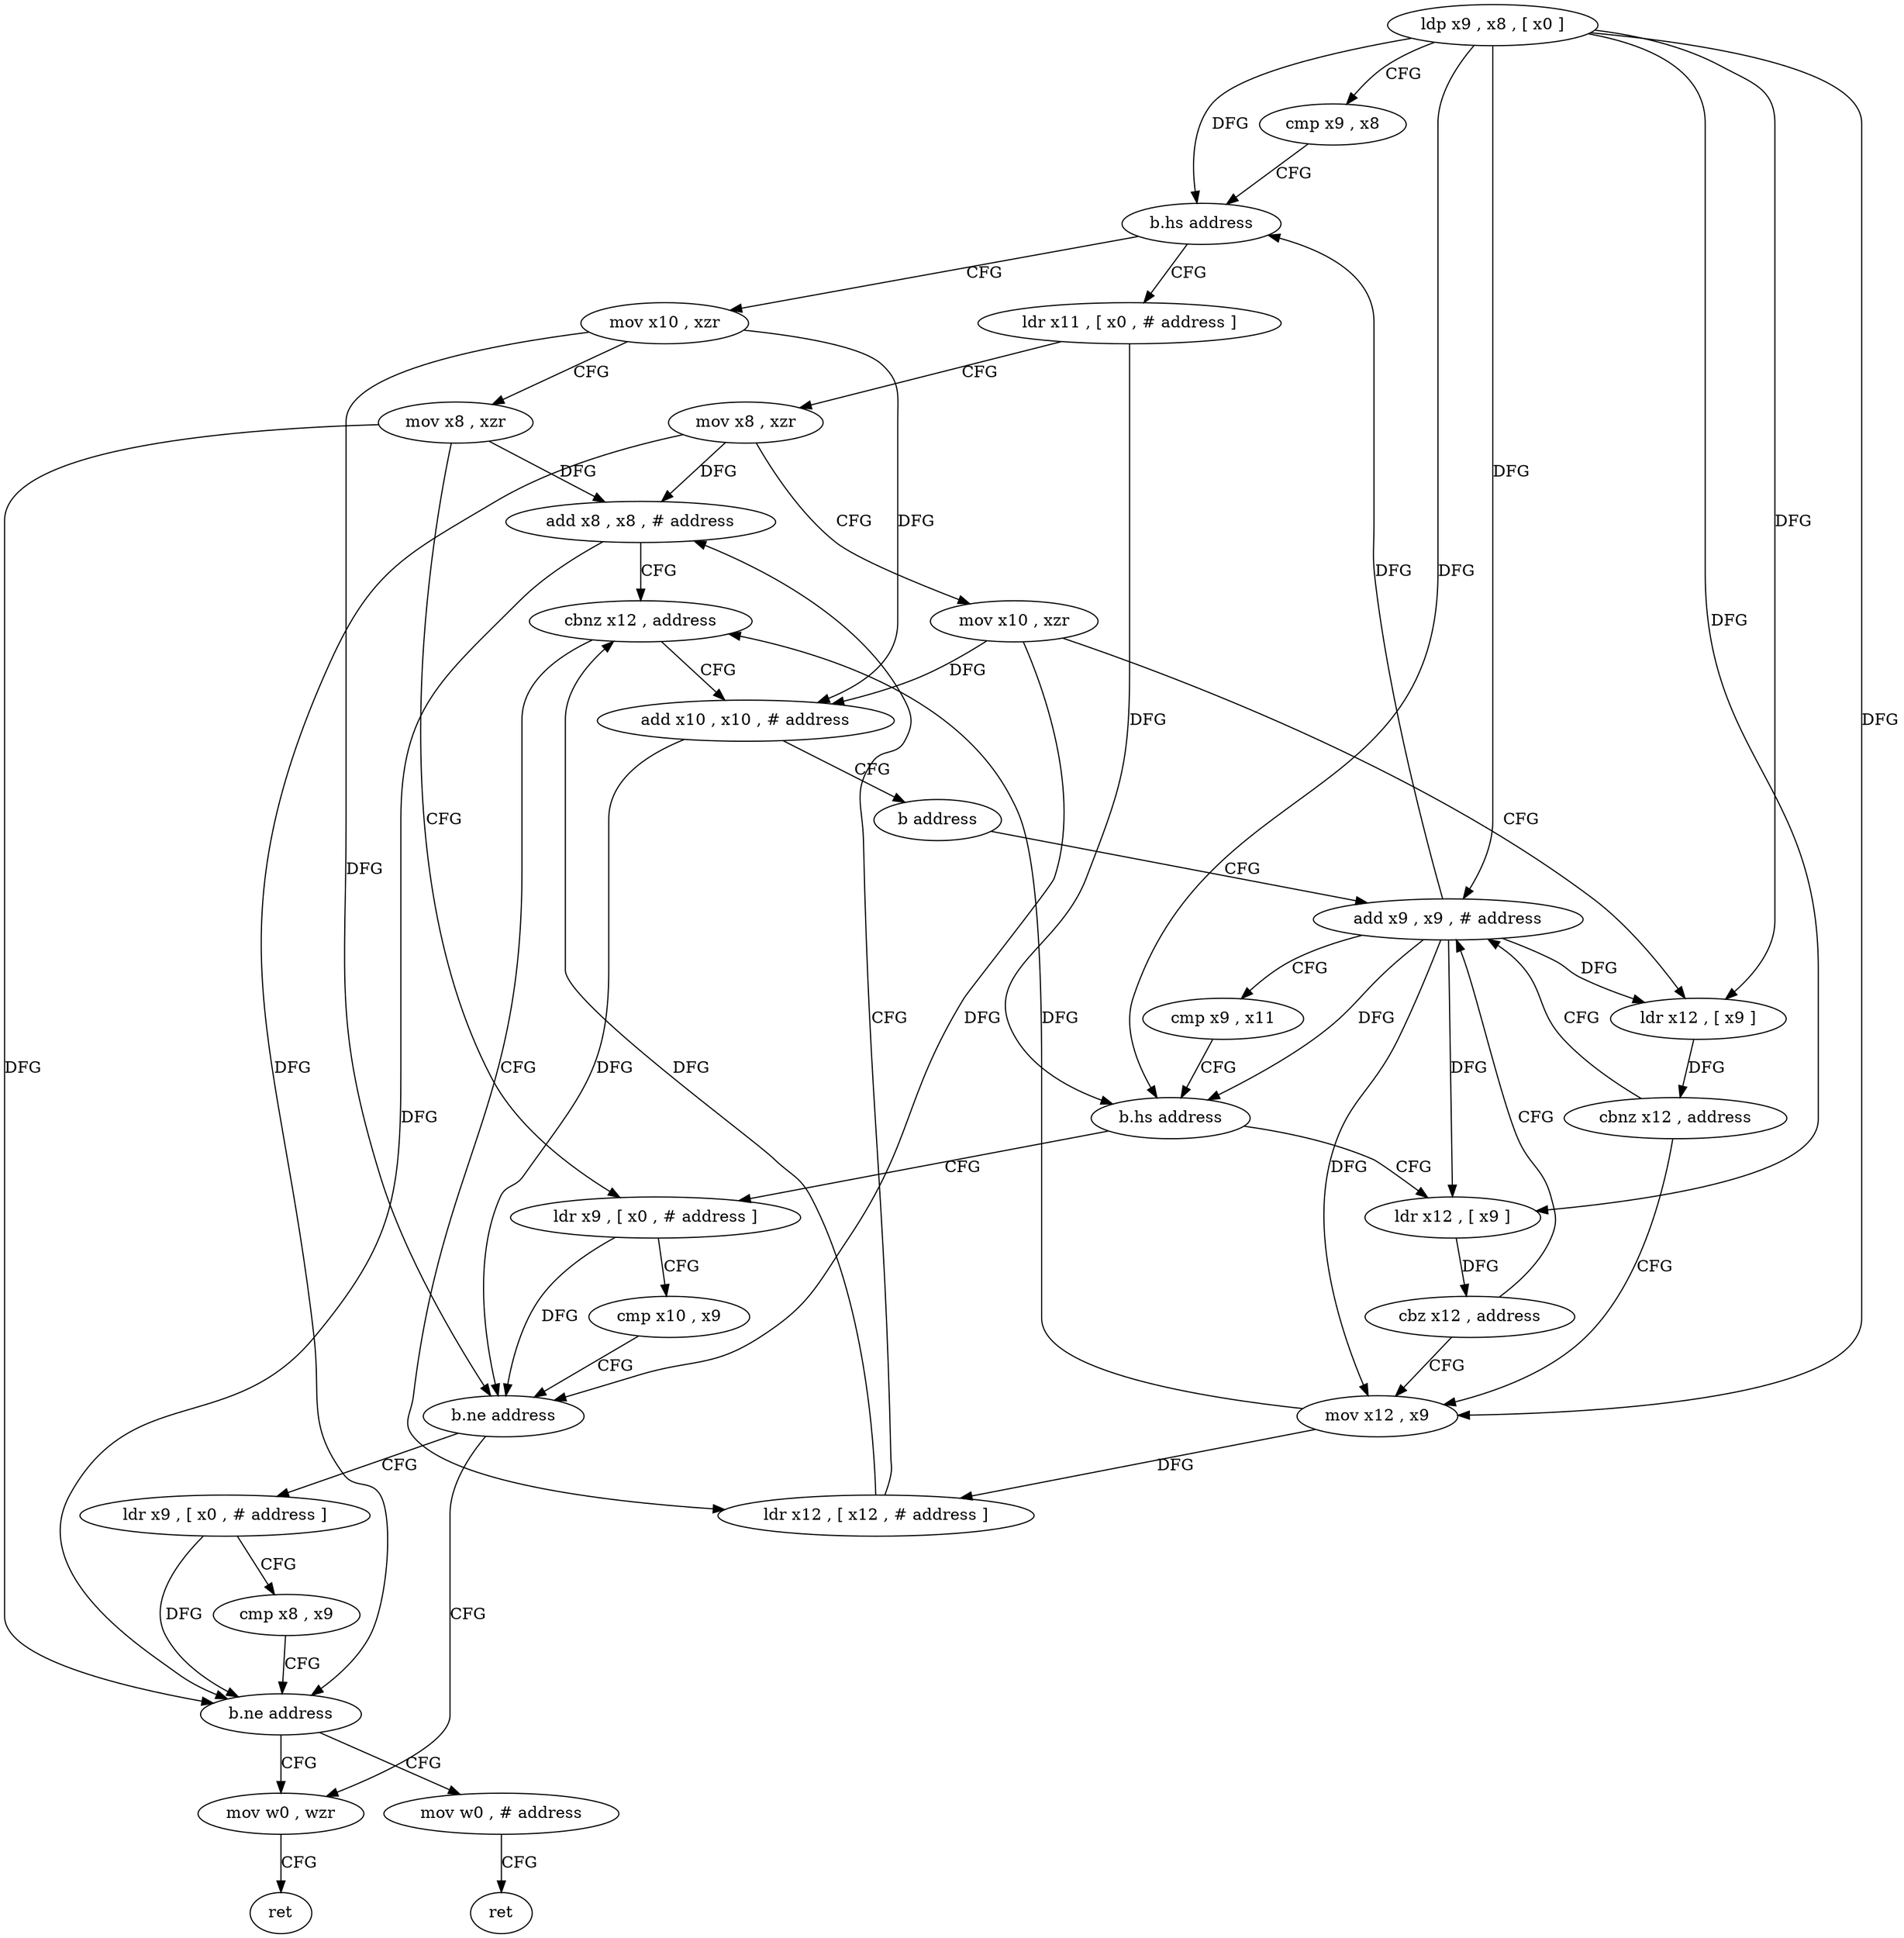 digraph "func" {
"4219444" [label = "ldp x9 , x8 , [ x0 ]" ]
"4219448" [label = "cmp x9 , x8" ]
"4219452" [label = "b.hs address" ]
"4219520" [label = "mov x10 , xzr" ]
"4219456" [label = "ldr x11 , [ x0 , # address ]" ]
"4219524" [label = "mov x8 , xzr" ]
"4219528" [label = "ldr x9 , [ x0 , # address ]" ]
"4219460" [label = "mov x8 , xzr" ]
"4219464" [label = "mov x10 , xzr" ]
"4219468" [label = "ldr x12 , [ x9 ]" ]
"4219472" [label = "cbnz x12 , address" ]
"4219496" [label = "mov x12 , x9" ]
"4219476" [label = "add x9 , x9 , # address" ]
"4219560" [label = "mov w0 , wzr" ]
"4219564" [label = "ret" ]
"4219540" [label = "ldr x9 , [ x0 , # address ]" ]
"4219544" [label = "cmp x8 , x9" ]
"4219548" [label = "b.ne address" ]
"4219552" [label = "mov w0 , # address" ]
"4219500" [label = "ldr x12 , [ x12 , # address ]" ]
"4219480" [label = "cmp x9 , x11" ]
"4219484" [label = "b.hs address" ]
"4219488" [label = "ldr x12 , [ x9 ]" ]
"4219556" [label = "ret" ]
"4219504" [label = "add x8 , x8 , # address" ]
"4219508" [label = "cbnz x12 , address" ]
"4219512" [label = "add x10 , x10 , # address" ]
"4219516" [label = "b address" ]
"4219532" [label = "cmp x10 , x9" ]
"4219536" [label = "b.ne address" ]
"4219492" [label = "cbz x12 , address" ]
"4219444" -> "4219448" [ label = "CFG" ]
"4219444" -> "4219452" [ label = "DFG" ]
"4219444" -> "4219468" [ label = "DFG" ]
"4219444" -> "4219496" [ label = "DFG" ]
"4219444" -> "4219476" [ label = "DFG" ]
"4219444" -> "4219484" [ label = "DFG" ]
"4219444" -> "4219488" [ label = "DFG" ]
"4219448" -> "4219452" [ label = "CFG" ]
"4219452" -> "4219520" [ label = "CFG" ]
"4219452" -> "4219456" [ label = "CFG" ]
"4219520" -> "4219524" [ label = "CFG" ]
"4219520" -> "4219536" [ label = "DFG" ]
"4219520" -> "4219512" [ label = "DFG" ]
"4219456" -> "4219460" [ label = "CFG" ]
"4219456" -> "4219484" [ label = "DFG" ]
"4219524" -> "4219528" [ label = "CFG" ]
"4219524" -> "4219548" [ label = "DFG" ]
"4219524" -> "4219504" [ label = "DFG" ]
"4219528" -> "4219532" [ label = "CFG" ]
"4219528" -> "4219536" [ label = "DFG" ]
"4219460" -> "4219464" [ label = "CFG" ]
"4219460" -> "4219548" [ label = "DFG" ]
"4219460" -> "4219504" [ label = "DFG" ]
"4219464" -> "4219468" [ label = "CFG" ]
"4219464" -> "4219536" [ label = "DFG" ]
"4219464" -> "4219512" [ label = "DFG" ]
"4219468" -> "4219472" [ label = "DFG" ]
"4219472" -> "4219496" [ label = "CFG" ]
"4219472" -> "4219476" [ label = "CFG" ]
"4219496" -> "4219500" [ label = "DFG" ]
"4219496" -> "4219508" [ label = "DFG" ]
"4219476" -> "4219480" [ label = "CFG" ]
"4219476" -> "4219468" [ label = "DFG" ]
"4219476" -> "4219496" [ label = "DFG" ]
"4219476" -> "4219452" [ label = "DFG" ]
"4219476" -> "4219484" [ label = "DFG" ]
"4219476" -> "4219488" [ label = "DFG" ]
"4219560" -> "4219564" [ label = "CFG" ]
"4219540" -> "4219544" [ label = "CFG" ]
"4219540" -> "4219548" [ label = "DFG" ]
"4219544" -> "4219548" [ label = "CFG" ]
"4219548" -> "4219560" [ label = "CFG" ]
"4219548" -> "4219552" [ label = "CFG" ]
"4219552" -> "4219556" [ label = "CFG" ]
"4219500" -> "4219504" [ label = "CFG" ]
"4219500" -> "4219508" [ label = "DFG" ]
"4219480" -> "4219484" [ label = "CFG" ]
"4219484" -> "4219528" [ label = "CFG" ]
"4219484" -> "4219488" [ label = "CFG" ]
"4219488" -> "4219492" [ label = "DFG" ]
"4219504" -> "4219508" [ label = "CFG" ]
"4219504" -> "4219548" [ label = "DFG" ]
"4219508" -> "4219500" [ label = "CFG" ]
"4219508" -> "4219512" [ label = "CFG" ]
"4219512" -> "4219516" [ label = "CFG" ]
"4219512" -> "4219536" [ label = "DFG" ]
"4219516" -> "4219476" [ label = "CFG" ]
"4219532" -> "4219536" [ label = "CFG" ]
"4219536" -> "4219560" [ label = "CFG" ]
"4219536" -> "4219540" [ label = "CFG" ]
"4219492" -> "4219476" [ label = "CFG" ]
"4219492" -> "4219496" [ label = "CFG" ]
}
